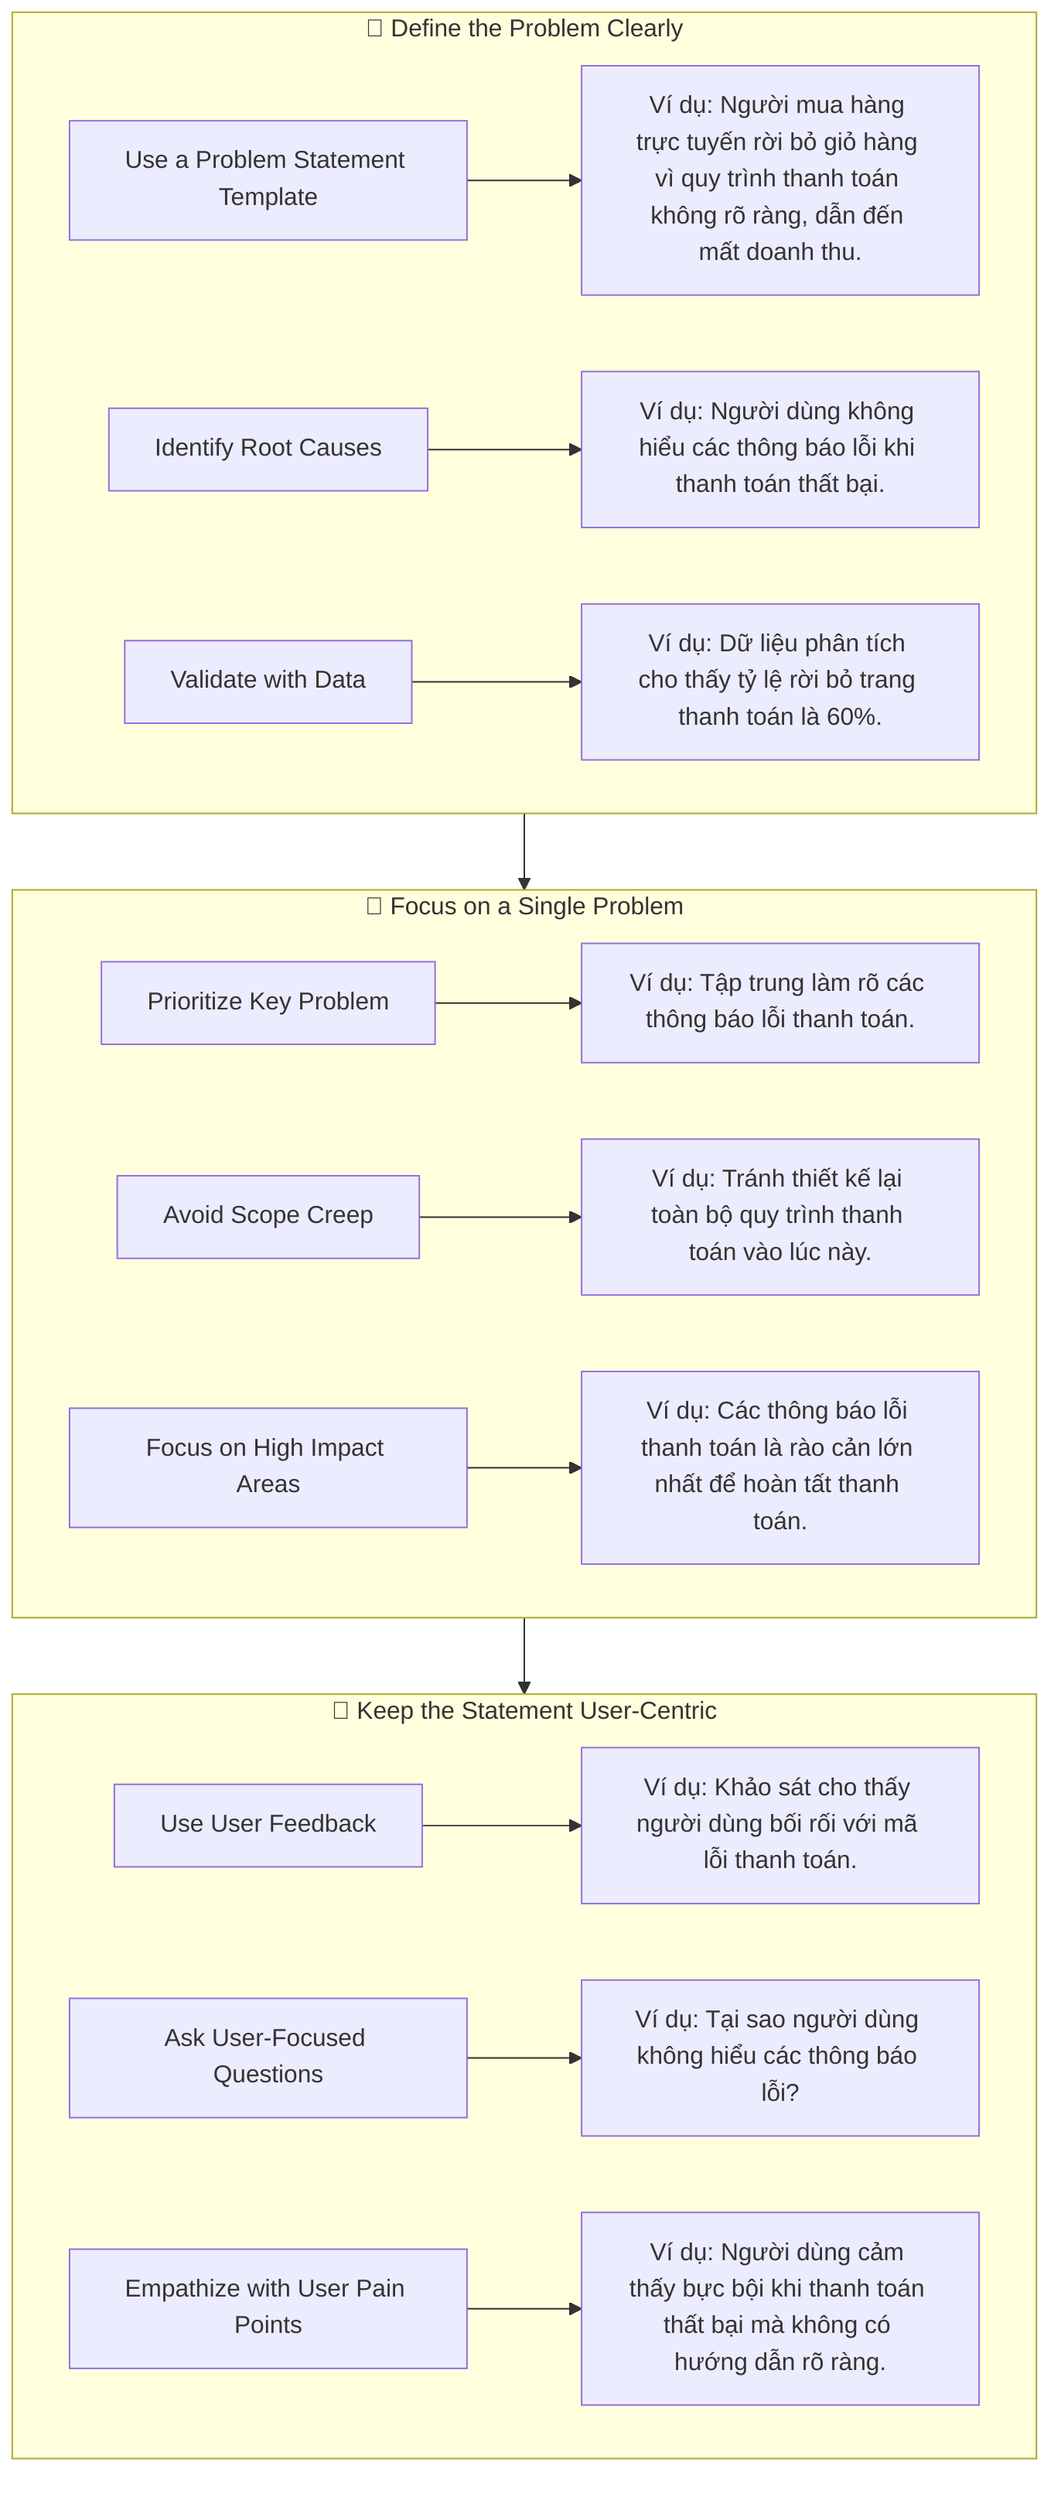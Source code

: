 flowchart TD
    %% Define the Problem Clearly
    subgraph A1[📝 Define the Problem Clearly]
        B1[Use a Problem Statement Template] --> E1["Ví dụ: Người mua hàng trực tuyến rời bỏ giỏ hàng vì quy trình thanh toán không rõ ràng, dẫn đến mất doanh thu."]
        B2[Identify Root Causes] --> E2["Ví dụ: Người dùng không hiểu các thông báo lỗi khi thanh toán thất bại."]
        B3[Validate with Data] --> E3["Ví dụ: Dữ liệu phân tích cho thấy tỷ lệ rời bỏ trang thanh toán là 60%."]
    end

    %% Focus on a Single Problem
    subgraph A2[🎯 Focus on a Single Problem]
        C1[Prioritize Key Problem] --> F1["Ví dụ: Tập trung làm rõ các thông báo lỗi thanh toán."]
        C2[Avoid Scope Creep] --> F2["Ví dụ: Tránh thiết kế lại toàn bộ quy trình thanh toán vào lúc này."]
        C3[Focus on High Impact Areas] --> F3["Ví dụ: Các thông báo lỗi thanh toán là rào cản lớn nhất để hoàn tất thanh toán."]
    end

    %% Keep the Statement User-Centric
    subgraph A3[👤 Keep the Statement User-Centric]
        D1[Use User Feedback] --> G1["Ví dụ: Khảo sát cho thấy người dùng bối rối với mã lỗi thanh toán."]
        D2[Ask User-Focused Questions] --> G2["Ví dụ: Tại sao người dùng không hiểu các thông báo lỗi?"]
        D3[Empathize with User Pain Points] --> G3["Ví dụ: Người dùng cảm thấy bực bội khi thanh toán thất bại mà không có hướng dẫn rõ ràng."]
    end

    %% Connect Subgraphs in Order
    A1 --> A2 --> A3